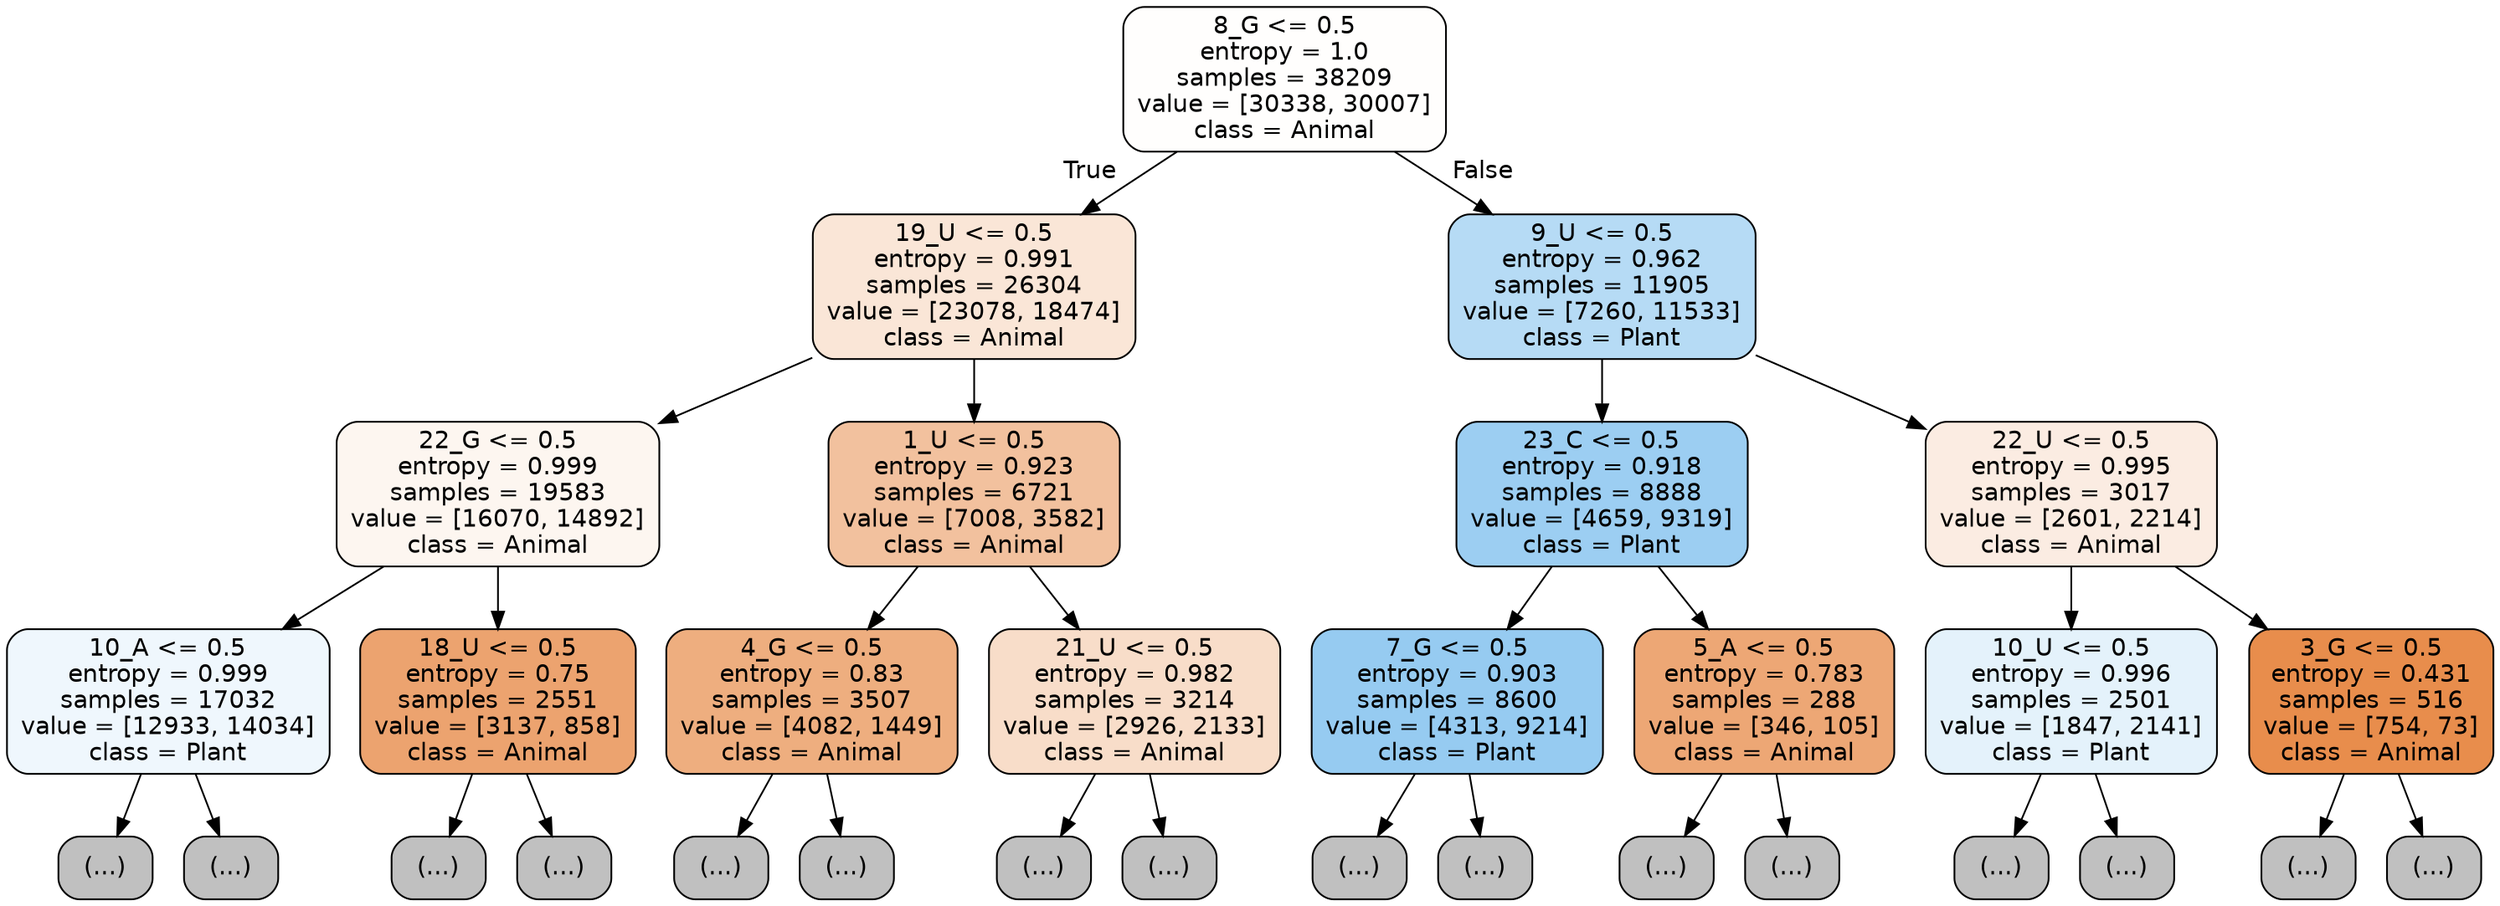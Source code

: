 digraph Tree {
node [shape=box, style="filled, rounded", color="black", fontname="helvetica"] ;
edge [fontname="helvetica"] ;
0 [label="8_G <= 0.5\nentropy = 1.0\nsamples = 38209\nvalue = [30338, 30007]\nclass = Animal", fillcolor="#fffefd"] ;
1 [label="19_U <= 0.5\nentropy = 0.991\nsamples = 26304\nvalue = [23078, 18474]\nclass = Animal", fillcolor="#fae6d7"] ;
0 -> 1 [labeldistance=2.5, labelangle=45, headlabel="True"] ;
2 [label="22_G <= 0.5\nentropy = 0.999\nsamples = 19583\nvalue = [16070, 14892]\nclass = Animal", fillcolor="#fdf6f0"] ;
1 -> 2 ;
3 [label="10_A <= 0.5\nentropy = 0.999\nsamples = 17032\nvalue = [12933, 14034]\nclass = Plant", fillcolor="#eff7fd"] ;
2 -> 3 ;
4 [label="(...)", fillcolor="#C0C0C0"] ;
3 -> 4 ;
6209 [label="(...)", fillcolor="#C0C0C0"] ;
3 -> 6209 ;
8140 [label="18_U <= 0.5\nentropy = 0.75\nsamples = 2551\nvalue = [3137, 858]\nclass = Animal", fillcolor="#eca36f"] ;
2 -> 8140 ;
8141 [label="(...)", fillcolor="#C0C0C0"] ;
8140 -> 8141 ;
8904 [label="(...)", fillcolor="#C0C0C0"] ;
8140 -> 8904 ;
9185 [label="1_U <= 0.5\nentropy = 0.923\nsamples = 6721\nvalue = [7008, 3582]\nclass = Animal", fillcolor="#f2c19e"] ;
1 -> 9185 ;
9186 [label="4_G <= 0.5\nentropy = 0.83\nsamples = 3507\nvalue = [4082, 1449]\nclass = Animal", fillcolor="#eeae7f"] ;
9185 -> 9186 ;
9187 [label="(...)", fillcolor="#C0C0C0"] ;
9186 -> 9187 ;
10502 [label="(...)", fillcolor="#C0C0C0"] ;
9186 -> 10502 ;
10985 [label="21_U <= 0.5\nentropy = 0.982\nsamples = 3214\nvalue = [2926, 2133]\nclass = Animal", fillcolor="#f8ddc9"] ;
9185 -> 10985 ;
10986 [label="(...)", fillcolor="#C0C0C0"] ;
10985 -> 10986 ;
12073 [label="(...)", fillcolor="#C0C0C0"] ;
10985 -> 12073 ;
12408 [label="9_U <= 0.5\nentropy = 0.962\nsamples = 11905\nvalue = [7260, 11533]\nclass = Plant", fillcolor="#b6dbf5"] ;
0 -> 12408 [labeldistance=2.5, labelangle=-45, headlabel="False"] ;
12409 [label="23_C <= 0.5\nentropy = 0.918\nsamples = 8888\nvalue = [4659, 9319]\nclass = Plant", fillcolor="#9ccef2"] ;
12408 -> 12409 ;
12410 [label="7_G <= 0.5\nentropy = 0.903\nsamples = 8600\nvalue = [4313, 9214]\nclass = Plant", fillcolor="#96cbf1"] ;
12409 -> 12410 ;
12411 [label="(...)", fillcolor="#C0C0C0"] ;
12410 -> 12411 ;
14708 [label="(...)", fillcolor="#C0C0C0"] ;
12410 -> 14708 ;
15535 [label="5_A <= 0.5\nentropy = 0.783\nsamples = 288\nvalue = [346, 105]\nclass = Animal", fillcolor="#eda775"] ;
12409 -> 15535 ;
15536 [label="(...)", fillcolor="#C0C0C0"] ;
15535 -> 15536 ;
15645 [label="(...)", fillcolor="#C0C0C0"] ;
15535 -> 15645 ;
15658 [label="22_U <= 0.5\nentropy = 0.995\nsamples = 3017\nvalue = [2601, 2214]\nclass = Animal", fillcolor="#fbece2"] ;
12408 -> 15658 ;
15659 [label="10_U <= 0.5\nentropy = 0.996\nsamples = 2501\nvalue = [1847, 2141]\nclass = Plant", fillcolor="#e4f2fb"] ;
15658 -> 15659 ;
15660 [label="(...)", fillcolor="#C0C0C0"] ;
15659 -> 15660 ;
16539 [label="(...)", fillcolor="#C0C0C0"] ;
15659 -> 16539 ;
16806 [label="3_G <= 0.5\nentropy = 0.431\nsamples = 516\nvalue = [754, 73]\nclass = Animal", fillcolor="#e88d4c"] ;
15658 -> 16806 ;
16807 [label="(...)", fillcolor="#C0C0C0"] ;
16806 -> 16807 ;
16884 [label="(...)", fillcolor="#C0C0C0"] ;
16806 -> 16884 ;
}